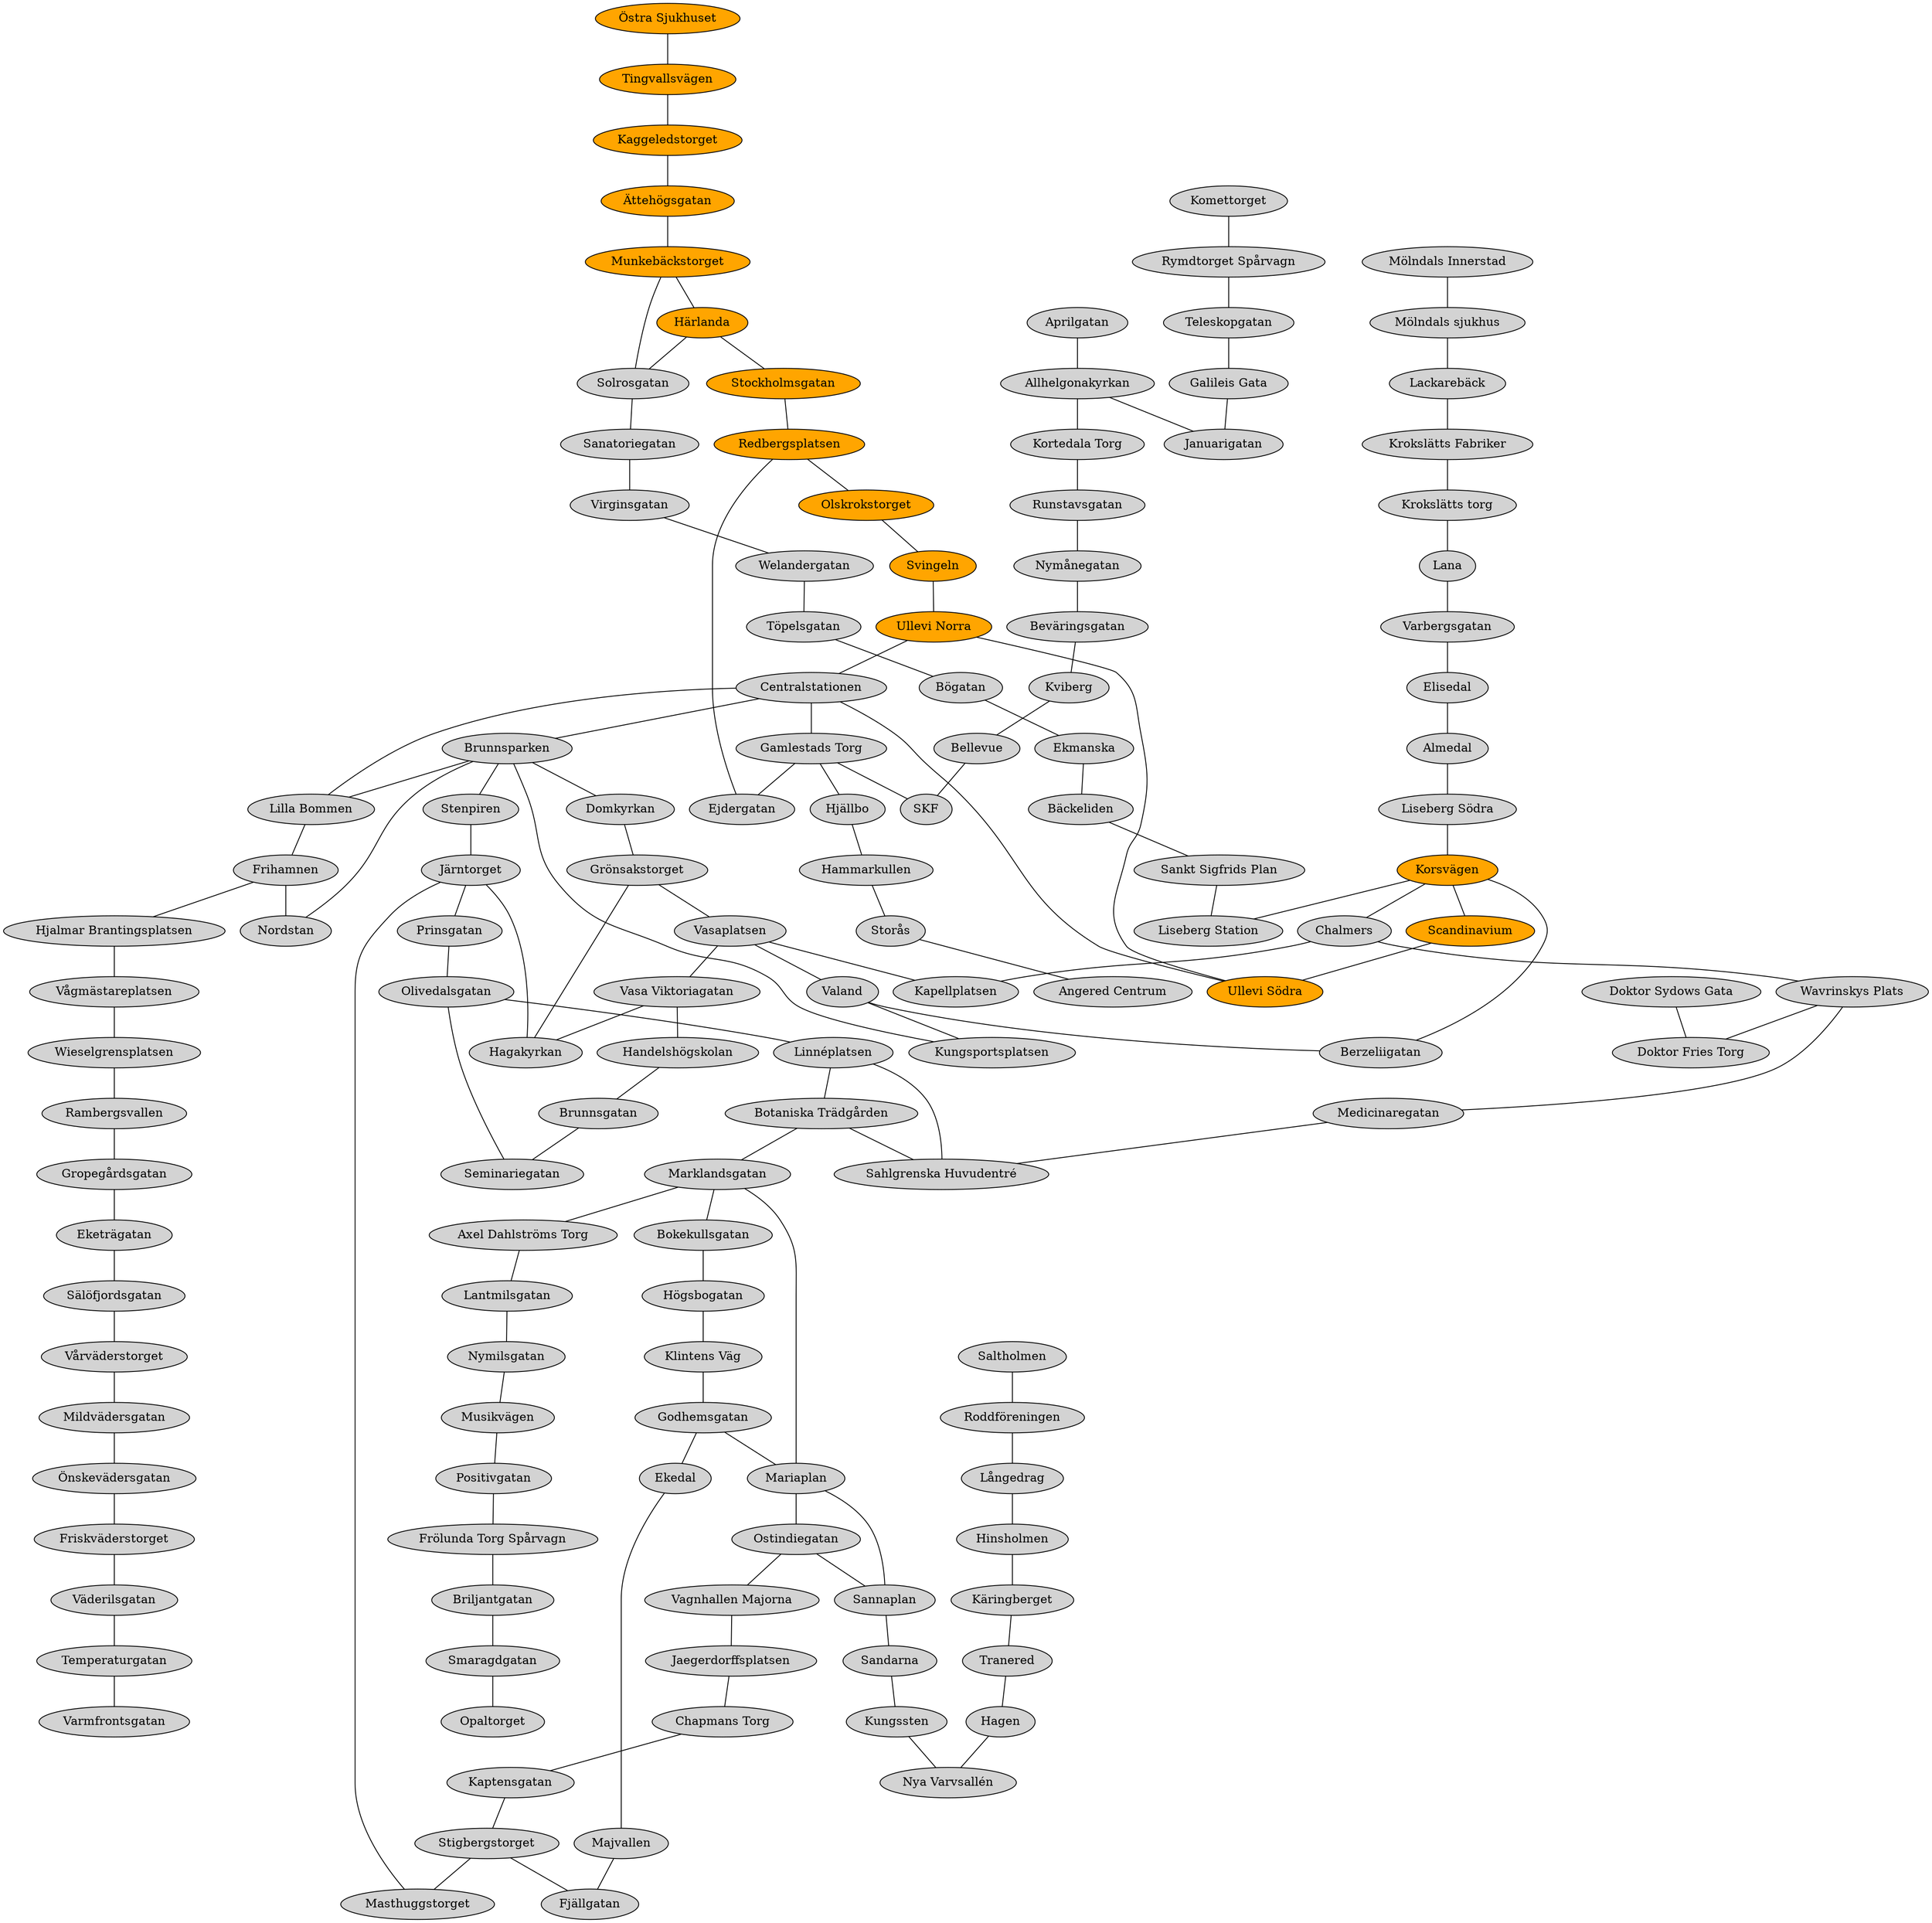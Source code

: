 graph {
	"Östra Sjukhuset" [fillcolor=orange style=filled]
	"Tingvallsvägen" [fillcolor=orange style=filled]
	Kaggeledstorget [fillcolor=orange style=filled]
	"Ättehögsgatan" [fillcolor=orange style=filled]
	"Munkebäckstorget" [fillcolor=orange style=filled]
	"Härlanda" [fillcolor=orange style=filled]
	Stockholmsgatan [fillcolor=orange style=filled]
	Redbergsplatsen [fillcolor=orange style=filled]
	Olskrokstorget [fillcolor=orange style=filled]
	Svingeln [fillcolor=orange style=filled]
	"Ullevi Norra" [fillcolor=orange style=filled]
	Centralstationen [style=filled]
	Brunnsparken [style=filled]
	Stenpiren [style=filled]
	"Järntorget" [style=filled]
	Prinsgatan [style=filled]
	Olivedalsgatan [style=filled]
	"Linnéplatsen" [style=filled]
	"Botaniska Trädgården" [style=filled]
	Marklandsgatan [style=filled]
	"Axel Dahlströms Torg" [style=filled]
	Lantmilsgatan [style=filled]
	Nymilsgatan [style=filled]
	"Musikvägen" [style=filled]
	Positivgatan [style=filled]
	"Frölunda Torg Spårvagn" [style=filled]
	Briljantgatan [style=filled]
	Smaragdgatan [style=filled]
	Opaltorget [style=filled]
	"Mölndals Innerstad" [style=filled]
	"Mölndals sjukhus" [style=filled]
	"Lackarebäck" [style=filled]
	"Krokslätts Fabriker" [style=filled]
	"Krokslätts torg" [style=filled]
	Lana [style=filled]
	Varbergsgatan [style=filled]
	Elisedal [style=filled]
	Almedal [style=filled]
	"Liseberg Södra" [style=filled]
	"Korsvägen" [fillcolor=orange style=filled]
	Scandinavium [fillcolor=orange style=filled]
	"Ullevi Södra" [fillcolor=orange style=filled]
	Domkyrkan [style=filled]
	"Grönsakstorget" [style=filled]
	Vasaplatsen [style=filled]
	"Vasa Viktoriagatan" [style=filled]
	"Handelshögskolan" [style=filled]
	Brunnsgatan [style=filled]
	Seminariegatan [style=filled]
	Bokekullsgatan [style=filled]
	"Högsbogatan" [style=filled]
	"Klintens Väg" [style=filled]
	Godhemsgatan [style=filled]
	Mariaplan [style=filled]
	Ostindiegatan [style=filled]
	"Vagnhallen Majorna" [style=filled]
	Jaegerdorffsplatsen [style=filled]
	"Chapmans Torg" [style=filled]
	Kaptensgatan [style=filled]
	Stigbergstorget [style=filled]
	Masthuggstorget [style=filled]
	Hagakyrkan [style=filled]
	Valand [style=filled]
	Kungsportsplatsen [style=filled]
	Solrosgatan [style=filled]
	Sanatoriegatan [style=filled]
	Virginsgatan [style=filled]
	Berzeliigatan [style=filled]
	"Gamlestads Torg" [style=filled]
	"Hjällbo" [style=filled]
	Hammarkullen [style=filled]
	"Storås" [style=filled]
	"Angered Centrum" [style=filled]
	Welandergatan [style=filled]
	"Töpelsgatan" [style=filled]
	"Bögatan" [style=filled]
	Ekmanska [style=filled]
	"Bäckeliden" [style=filled]
	"Sankt Sigfrids Plan" [style=filled]
	"Liseberg Station" [style=filled]
	"Lilla Bommen" [style=filled]
	Frihamnen [style=filled]
	"Hjalmar Brantingsplatsen" [style=filled]
	"Vågmästareplatsen" [style=filled]
	Wieselgrensplatsen [style=filled]
	Rambergsvallen [style=filled]
	"Gropegårdsgatan" [style=filled]
	"Eketrägatan" [style=filled]
	"Sälöfjordsgatan" [style=filled]
	"Vårväderstorget" [style=filled]
	"Mildvädersgatan" [style=filled]
	"Önskevädersgatan" [style=filled]
	"Friskväderstorget" [style=filled]
	"Väderilsgatan" [style=filled]
	Temperaturgatan [style=filled]
	Varmfrontsgatan [style=filled]
	Aprilgatan [style=filled]
	Allhelgonakyrkan [style=filled]
	"Kortedala Torg" [style=filled]
	Runstavsgatan [style=filled]
	"Nymånegatan" [style=filled]
	"Beväringsgatan" [style=filled]
	Kviberg [style=filled]
	Bellevue [style=filled]
	SKF [style=filled]
	Ejdergatan [style=filled]
	Chalmers [style=filled]
	"Wavrinskys Plats" [style=filled]
	Medicinaregatan [style=filled]
	"Sahlgrenska Huvudentré" [style=filled]
	Nordstan [style=filled]
	Komettorget [style=filled]
	"Rymdtorget Spårvagn" [style=filled]
	Teleskopgatan [style=filled]
	"Galileis Gata" [style=filled]
	Januarigatan [style=filled]
	Kapellplatsen [style=filled]
	Sannaplan [style=filled]
	Sandarna [style=filled]
	Kungssten [style=filled]
	"Doktor Sydows Gata" [style=filled]
	"Doktor Fries Torg" [style=filled]
	Saltholmen [style=filled]
	"Roddföreningen" [style=filled]
	"Långedrag" [style=filled]
	Hinsholmen [style=filled]
	"Käringberget" [style=filled]
	Tranered [style=filled]
	Hagen [style=filled]
	"Nya Varvsallén" [style=filled]
	Ekedal [style=filled]
	Majvallen [style=filled]
	"Fjällgatan" [style=filled]
	"Östra Sjukhuset" -- "Tingvallsvägen"
	"Tingvallsvägen" -- Kaggeledstorget
	Kaggeledstorget -- "Ättehögsgatan"
	"Ättehögsgatan" -- "Munkebäckstorget"
	"Munkebäckstorget" -- "Härlanda"
	"Munkebäckstorget" -- Solrosgatan
	"Härlanda" -- Stockholmsgatan
	"Härlanda" -- Solrosgatan
	Stockholmsgatan -- Redbergsplatsen
	Redbergsplatsen -- Olskrokstorget
	Redbergsplatsen -- Ejdergatan
	Olskrokstorget -- Svingeln
	Svingeln -- "Ullevi Norra"
	"Ullevi Norra" -- Centralstationen
	"Ullevi Norra" -- "Ullevi Södra"
	Centralstationen -- Brunnsparken
	Centralstationen -- "Ullevi Södra"
	Centralstationen -- "Gamlestads Torg"
	Centralstationen -- "Lilla Bommen"
	Brunnsparken -- Stenpiren
	Brunnsparken -- Domkyrkan
	Brunnsparken -- Kungsportsplatsen
	Brunnsparken -- "Lilla Bommen"
	Brunnsparken -- Nordstan
	Stenpiren -- "Järntorget"
	"Järntorget" -- Prinsgatan
	"Järntorget" -- Masthuggstorget
	"Järntorget" -- Hagakyrkan
	Prinsgatan -- Olivedalsgatan
	Olivedalsgatan -- "Linnéplatsen"
	Olivedalsgatan -- Seminariegatan
	"Linnéplatsen" -- "Botaniska Trädgården"
	"Linnéplatsen" -- "Sahlgrenska Huvudentré"
	"Botaniska Trädgården" -- Marklandsgatan
	"Botaniska Trädgården" -- "Sahlgrenska Huvudentré"
	Marklandsgatan -- "Axel Dahlströms Torg"
	Marklandsgatan -- Bokekullsgatan
	Marklandsgatan -- Mariaplan
	"Axel Dahlströms Torg" -- Lantmilsgatan
	Lantmilsgatan -- Nymilsgatan
	Nymilsgatan -- "Musikvägen"
	"Musikvägen" -- Positivgatan
	Positivgatan -- "Frölunda Torg Spårvagn"
	"Frölunda Torg Spårvagn" -- Briljantgatan
	Briljantgatan -- Smaragdgatan
	Smaragdgatan -- Opaltorget
	"Mölndals Innerstad" -- "Mölndals sjukhus"
	"Mölndals sjukhus" -- "Lackarebäck"
	"Lackarebäck" -- "Krokslätts Fabriker"
	"Krokslätts Fabriker" -- "Krokslätts torg"
	"Krokslätts torg" -- Lana
	Lana -- Varbergsgatan
	Varbergsgatan -- Elisedal
	Elisedal -- Almedal
	Almedal -- "Liseberg Södra"
	"Liseberg Södra" -- "Korsvägen"
	"Korsvägen" -- Scandinavium
	"Korsvägen" -- Berzeliigatan
	"Korsvägen" -- "Liseberg Station"
	"Korsvägen" -- Chalmers
	Scandinavium -- "Ullevi Södra"
	Domkyrkan -- "Grönsakstorget"
	"Grönsakstorget" -- Vasaplatsen
	"Grönsakstorget" -- Hagakyrkan
	Vasaplatsen -- "Vasa Viktoriagatan"
	Vasaplatsen -- Valand
	Vasaplatsen -- Kapellplatsen
	"Vasa Viktoriagatan" -- "Handelshögskolan"
	"Vasa Viktoriagatan" -- Hagakyrkan
	"Handelshögskolan" -- Brunnsgatan
	Brunnsgatan -- Seminariegatan
	Bokekullsgatan -- "Högsbogatan"
	"Högsbogatan" -- "Klintens Väg"
	"Klintens Väg" -- Godhemsgatan
	Godhemsgatan -- Mariaplan
	Godhemsgatan -- Ekedal
	Mariaplan -- Ostindiegatan
	Mariaplan -- Sannaplan
	Ostindiegatan -- "Vagnhallen Majorna"
	Ostindiegatan -- Sannaplan
	"Vagnhallen Majorna" -- Jaegerdorffsplatsen
	Jaegerdorffsplatsen -- "Chapmans Torg"
	"Chapmans Torg" -- Kaptensgatan
	Kaptensgatan -- Stigbergstorget
	Stigbergstorget -- Masthuggstorget
	Stigbergstorget -- "Fjällgatan"
	Valand -- Kungsportsplatsen
	Valand -- Berzeliigatan
	Solrosgatan -- Sanatoriegatan
	Sanatoriegatan -- Virginsgatan
	Virginsgatan -- Welandergatan
	"Gamlestads Torg" -- "Hjällbo"
	"Gamlestads Torg" -- SKF
	"Gamlestads Torg" -- Ejdergatan
	"Hjällbo" -- Hammarkullen
	Hammarkullen -- "Storås"
	"Storås" -- "Angered Centrum"
	Welandergatan -- "Töpelsgatan"
	"Töpelsgatan" -- "Bögatan"
	"Bögatan" -- Ekmanska
	Ekmanska -- "Bäckeliden"
	"Bäckeliden" -- "Sankt Sigfrids Plan"
	"Sankt Sigfrids Plan" -- "Liseberg Station"
	"Lilla Bommen" -- Frihamnen
	Frihamnen -- "Hjalmar Brantingsplatsen"
	Frihamnen -- Nordstan
	"Hjalmar Brantingsplatsen" -- "Vågmästareplatsen"
	"Vågmästareplatsen" -- Wieselgrensplatsen
	Wieselgrensplatsen -- Rambergsvallen
	Rambergsvallen -- "Gropegårdsgatan"
	"Gropegårdsgatan" -- "Eketrägatan"
	"Eketrägatan" -- "Sälöfjordsgatan"
	"Sälöfjordsgatan" -- "Vårväderstorget"
	"Vårväderstorget" -- "Mildvädersgatan"
	"Mildvädersgatan" -- "Önskevädersgatan"
	"Önskevädersgatan" -- "Friskväderstorget"
	"Friskväderstorget" -- "Väderilsgatan"
	"Väderilsgatan" -- Temperaturgatan
	Temperaturgatan -- Varmfrontsgatan
	Aprilgatan -- Allhelgonakyrkan
	Allhelgonakyrkan -- "Kortedala Torg"
	Allhelgonakyrkan -- Januarigatan
	"Kortedala Torg" -- Runstavsgatan
	Runstavsgatan -- "Nymånegatan"
	"Nymånegatan" -- "Beväringsgatan"
	"Beväringsgatan" -- Kviberg
	Kviberg -- Bellevue
	Bellevue -- SKF
	Chalmers -- "Wavrinskys Plats"
	Chalmers -- Kapellplatsen
	"Wavrinskys Plats" -- Medicinaregatan
	"Wavrinskys Plats" -- "Doktor Fries Torg"
	Medicinaregatan -- "Sahlgrenska Huvudentré"
	Komettorget -- "Rymdtorget Spårvagn"
	"Rymdtorget Spårvagn" -- Teleskopgatan
	Teleskopgatan -- "Galileis Gata"
	"Galileis Gata" -- Januarigatan
	Sannaplan -- Sandarna
	Sandarna -- Kungssten
	Kungssten -- "Nya Varvsallén"
	"Doktor Sydows Gata" -- "Doktor Fries Torg"
	Saltholmen -- "Roddföreningen"
	"Roddföreningen" -- "Långedrag"
	"Långedrag" -- Hinsholmen
	Hinsholmen -- "Käringberget"
	"Käringberget" -- Tranered
	Tranered -- Hagen
	Hagen -- "Nya Varvsallén"
	Ekedal -- Majvallen
	Majvallen -- "Fjällgatan"
}
